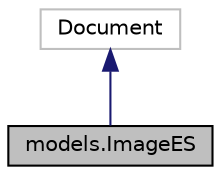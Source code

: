 digraph "models.ImageES"
{
 // LATEX_PDF_SIZE
  edge [fontname="Helvetica",fontsize="10",labelfontname="Helvetica",labelfontsize="10"];
  node [fontname="Helvetica",fontsize="10",shape=record];
  Node1 [label="models.ImageES",height=0.2,width=0.4,color="black", fillcolor="grey75", style="filled", fontcolor="black",tooltip="Image class format for elastic search."];
  Node2 -> Node1 [dir="back",color="midnightblue",fontsize="10",style="solid",fontname="Helvetica"];
  Node2 [label="Document",height=0.2,width=0.4,color="grey75", fillcolor="white", style="filled",tooltip=" "];
}
